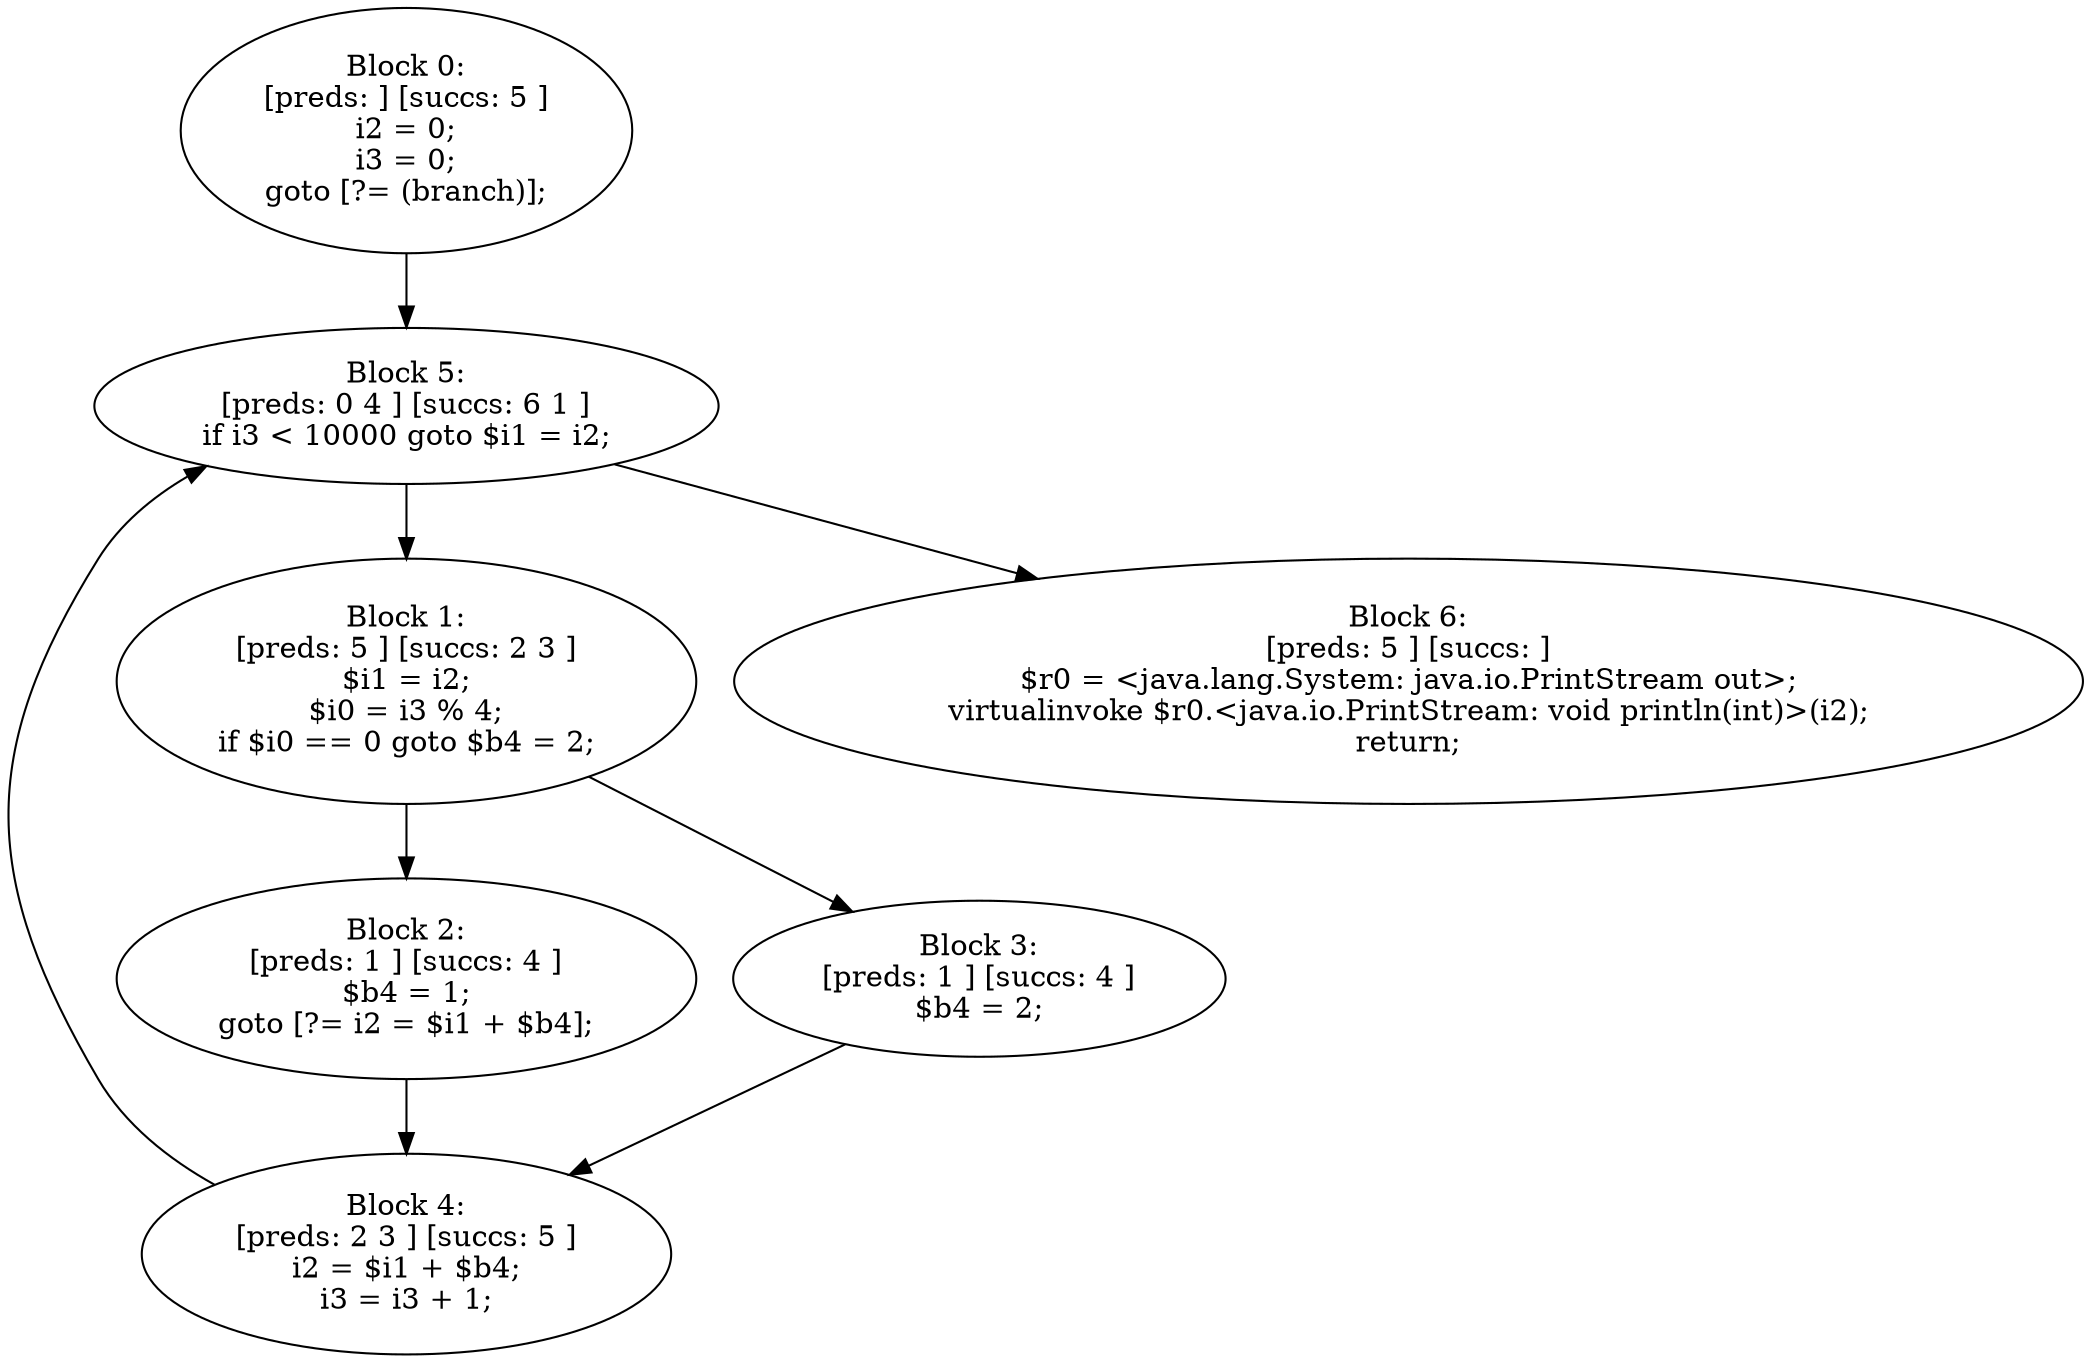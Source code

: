 digraph "unitGraph" {
    "Block 0:
[preds: ] [succs: 5 ]
i2 = 0;
i3 = 0;
goto [?= (branch)];
"
    "Block 1:
[preds: 5 ] [succs: 2 3 ]
$i1 = i2;
$i0 = i3 % 4;
if $i0 == 0 goto $b4 = 2;
"
    "Block 2:
[preds: 1 ] [succs: 4 ]
$b4 = 1;
goto [?= i2 = $i1 + $b4];
"
    "Block 3:
[preds: 1 ] [succs: 4 ]
$b4 = 2;
"
    "Block 4:
[preds: 2 3 ] [succs: 5 ]
i2 = $i1 + $b4;
i3 = i3 + 1;
"
    "Block 5:
[preds: 0 4 ] [succs: 6 1 ]
if i3 < 10000 goto $i1 = i2;
"
    "Block 6:
[preds: 5 ] [succs: ]
$r0 = <java.lang.System: java.io.PrintStream out>;
virtualinvoke $r0.<java.io.PrintStream: void println(int)>(i2);
return;
"
    "Block 0:
[preds: ] [succs: 5 ]
i2 = 0;
i3 = 0;
goto [?= (branch)];
"->"Block 5:
[preds: 0 4 ] [succs: 6 1 ]
if i3 < 10000 goto $i1 = i2;
";
    "Block 1:
[preds: 5 ] [succs: 2 3 ]
$i1 = i2;
$i0 = i3 % 4;
if $i0 == 0 goto $b4 = 2;
"->"Block 2:
[preds: 1 ] [succs: 4 ]
$b4 = 1;
goto [?= i2 = $i1 + $b4];
";
    "Block 1:
[preds: 5 ] [succs: 2 3 ]
$i1 = i2;
$i0 = i3 % 4;
if $i0 == 0 goto $b4 = 2;
"->"Block 3:
[preds: 1 ] [succs: 4 ]
$b4 = 2;
";
    "Block 2:
[preds: 1 ] [succs: 4 ]
$b4 = 1;
goto [?= i2 = $i1 + $b4];
"->"Block 4:
[preds: 2 3 ] [succs: 5 ]
i2 = $i1 + $b4;
i3 = i3 + 1;
";
    "Block 3:
[preds: 1 ] [succs: 4 ]
$b4 = 2;
"->"Block 4:
[preds: 2 3 ] [succs: 5 ]
i2 = $i1 + $b4;
i3 = i3 + 1;
";
    "Block 4:
[preds: 2 3 ] [succs: 5 ]
i2 = $i1 + $b4;
i3 = i3 + 1;
"->"Block 5:
[preds: 0 4 ] [succs: 6 1 ]
if i3 < 10000 goto $i1 = i2;
";
    "Block 5:
[preds: 0 4 ] [succs: 6 1 ]
if i3 < 10000 goto $i1 = i2;
"->"Block 6:
[preds: 5 ] [succs: ]
$r0 = <java.lang.System: java.io.PrintStream out>;
virtualinvoke $r0.<java.io.PrintStream: void println(int)>(i2);
return;
";
    "Block 5:
[preds: 0 4 ] [succs: 6 1 ]
if i3 < 10000 goto $i1 = i2;
"->"Block 1:
[preds: 5 ] [succs: 2 3 ]
$i1 = i2;
$i0 = i3 % 4;
if $i0 == 0 goto $b4 = 2;
";
}
